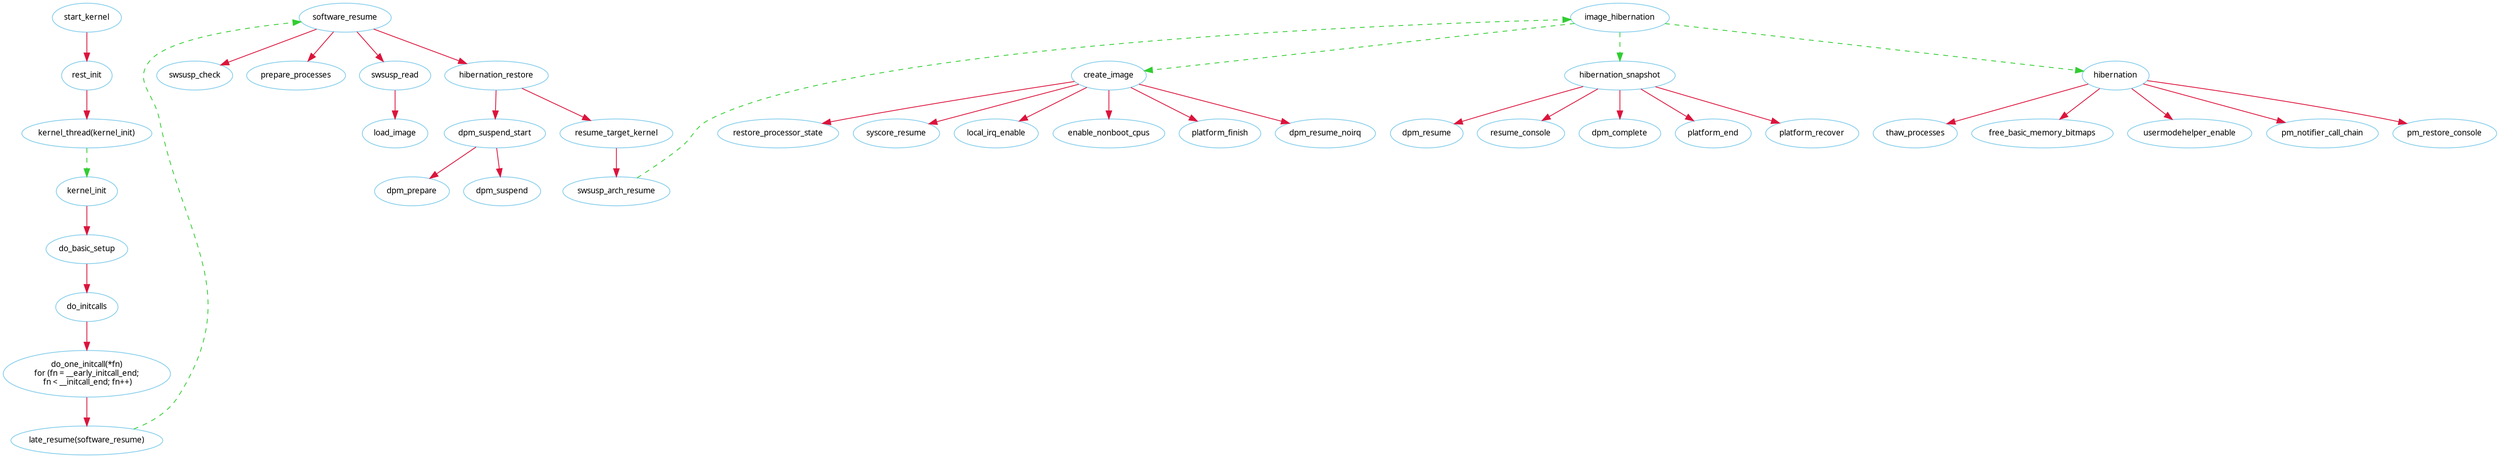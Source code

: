 /*
node
color: naveblue, skyblue, red, red4, crimson, forestgreen, limegreen
style: solid, dotted, dashed, bold, rounded, filled
shape:
*/

/*
edge
color: naveblue, skyblue, red, red4, crimson, forestgreen, limegreen
style: solid, dotted, dashed, bold 
shape: 
*/

/*
rankdir: TB BT LR RL
*/

digraph hibernation_dot{
	fontname = "Verdana";
	fontsize = 10;
	rankdir=TB;
	node [fontname = "Verdana", fontsize = 10, color="skyblue"];
	edge [fontname = "Verdana", fontsize = 10, color="crimson", style="solid"];

	//kernel resume start
	start_kernel->rest_init
	rest_init->kernel_thread_kernel_init
	kernel_thread_kernel_init[label="kernel_thread(kernel_init)"]
	kernel_thread_kernel_init->kernel_init[color="limegreen", style="dashed"]
	kernel_init->do_basic_setup
	do_basic_setup->do_initcalls
	do_initcalls->do_one_initcall
	do_one_initcall[label="do_one_initcall(*fn)\nfor (fn = __early_initcall_end;\n fn < __initcall_end; fn++)"]
	do_one_initcall->late_resume
	late_resume[label="late_resume(software_resume)"]
	late_resume->software_resume[color="limegreen", style="dashed", constraint="false"]

	//software_resume->pm_prepare_console
	//software_resume->pm_notifier_call_chain
	//software_resume->usermodehelper_disable
	//software_resume->create_basic_memory_bitmaps
	software_resume->swsusp_check
	software_resume->prepare_processes
	software_resume->swsusp_read
	software_resume->hibernation_restore

	swsusp_read->load_image

	hibernation_restore->dpm_suspend_start
	hibernation_restore->resume_target_kernel

	dpm_suspend_start->dpm_prepare
	dpm_suspend_start->dpm_suspend

	resume_target_kernel->swsusp_arch_resume

	swsusp_arch_resume->image_hibernation[color="limegreen", style="dashed", constraint="false"]

	//resume
	image_hibernation->create_image[color="limegreen", style="dashed"]
	image_hibernation->hibernation_snapshot[color="limegreen", style="dashed"] 
	image_hibernation->hibernation[color="limegreen", style="dashed"]

	create_image->restore_processor_state
	create_image->syscore_resume
	create_image->local_irq_enable
	create_image->enable_nonboot_cpus
	create_image->platform_finish
	create_image->dpm_resume_noirq

	hibernation_snapshot->dpm_resume
	hibernation_snapshot->resume_console
	hibernation_snapshot->dpm_complete
	hibernation_snapshot->platform_end
	hibernation_snapshot->platform_recover

	hibernation->thaw_processes
	hibernation->free_basic_memory_bitmaps
	hibernation->usermodehelper_enable
	hibernation->pm_notifier_call_chain
	hibernation->pm_restore_console
}
